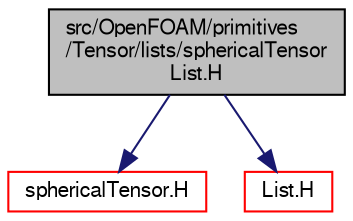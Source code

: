 digraph "src/OpenFOAM/primitives/Tensor/lists/sphericalTensorList.H"
{
  bgcolor="transparent";
  edge [fontname="FreeSans",fontsize="10",labelfontname="FreeSans",labelfontsize="10"];
  node [fontname="FreeSans",fontsize="10",shape=record];
  Node0 [label="src/OpenFOAM/primitives\l/Tensor/lists/sphericalTensor\lList.H",height=0.2,width=0.4,color="black", fillcolor="grey75", style="filled", fontcolor="black"];
  Node0 -> Node1 [color="midnightblue",fontsize="10",style="solid",fontname="FreeSans"];
  Node1 [label="sphericalTensor.H",height=0.2,width=0.4,color="red",URL="$a12560.html"];
  Node0 -> Node48 [color="midnightblue",fontsize="10",style="solid",fontname="FreeSans"];
  Node48 [label="List.H",height=0.2,width=0.4,color="red",URL="$a08666.html"];
}
